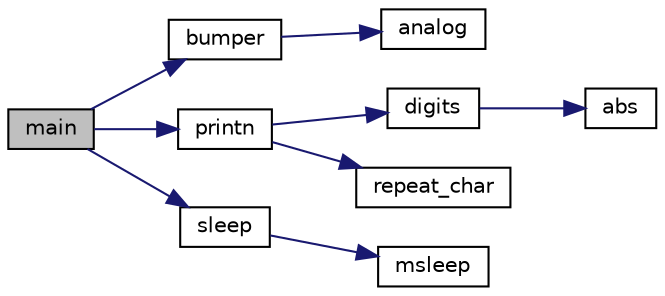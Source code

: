 digraph "main"
{
  edge [fontname="Helvetica",fontsize="10",labelfontname="Helvetica",labelfontsize="10"];
  node [fontname="Helvetica",fontsize="10",shape=record];
  rankdir="LR";
  Node1 [label="main",height=0.2,width=0.4,color="black", fillcolor="grey75", style="filled" fontcolor="black"];
  Node1 -> Node2 [color="midnightblue",fontsize="10",style="solid",fontname="Helvetica"];
  Node2 [label="bumper",height=0.2,width=0.4,color="black", fillcolor="white", style="filled",URL="$base_2lib__rwp_8c.html#a6368ba2819f669bf17962d89b3fca203"];
  Node2 -> Node3 [color="midnightblue",fontsize="10",style="solid",fontname="Helvetica"];
  Node3 [label="analog",height=0.2,width=0.4,color="black", fillcolor="white", style="filled",URL="$base_2lib__ic_8c.html#afa28db0c35c02b77341a6bed7aac0cb4"];
  Node1 -> Node4 [color="midnightblue",fontsize="10",style="solid",fontname="Helvetica"];
  Node4 [label="printn",height=0.2,width=0.4,color="black", fillcolor="white", style="filled",URL="$screen_8c.html#a598db0d698ebf794573aa38998ff031a"];
  Node4 -> Node5 [color="midnightblue",fontsize="10",style="solid",fontname="Helvetica"];
  Node5 [label="digits",height=0.2,width=0.4,color="black", fillcolor="white", style="filled",URL="$convert_8c.html#a89059167767e145e6fd47ada117f0ebc"];
  Node5 -> Node6 [color="midnightblue",fontsize="10",style="solid",fontname="Helvetica"];
  Node6 [label="abs",height=0.2,width=0.4,color="black", fillcolor="white", style="filled",URL="$convert_8c.html#a83b97b49b2135e525b55a3a7ff42036e"];
  Node4 -> Node7 [color="midnightblue",fontsize="10",style="solid",fontname="Helvetica"];
  Node7 [label="repeat_char",height=0.2,width=0.4,color="black", fillcolor="white", style="filled",URL="$screen_8c.html#ac8e8b349181ce150291f6cacea837914"];
  Node1 -> Node8 [color="midnightblue",fontsize="10",style="solid",fontname="Helvetica"];
  Node8 [label="sleep",height=0.2,width=0.4,color="black", fillcolor="white", style="filled",URL="$base_2lib__ic_8c.html#aa5113ec47ecf6d5c15614c9353cb9a08"];
  Node8 -> Node9 [color="midnightblue",fontsize="10",style="solid",fontname="Helvetica"];
  Node9 [label="msleep",height=0.2,width=0.4,color="black", fillcolor="white", style="filled",URL="$base_2lib__ic_8c.html#aa3650dfb953be0fa6fb4e6a625d3f777"];
}
